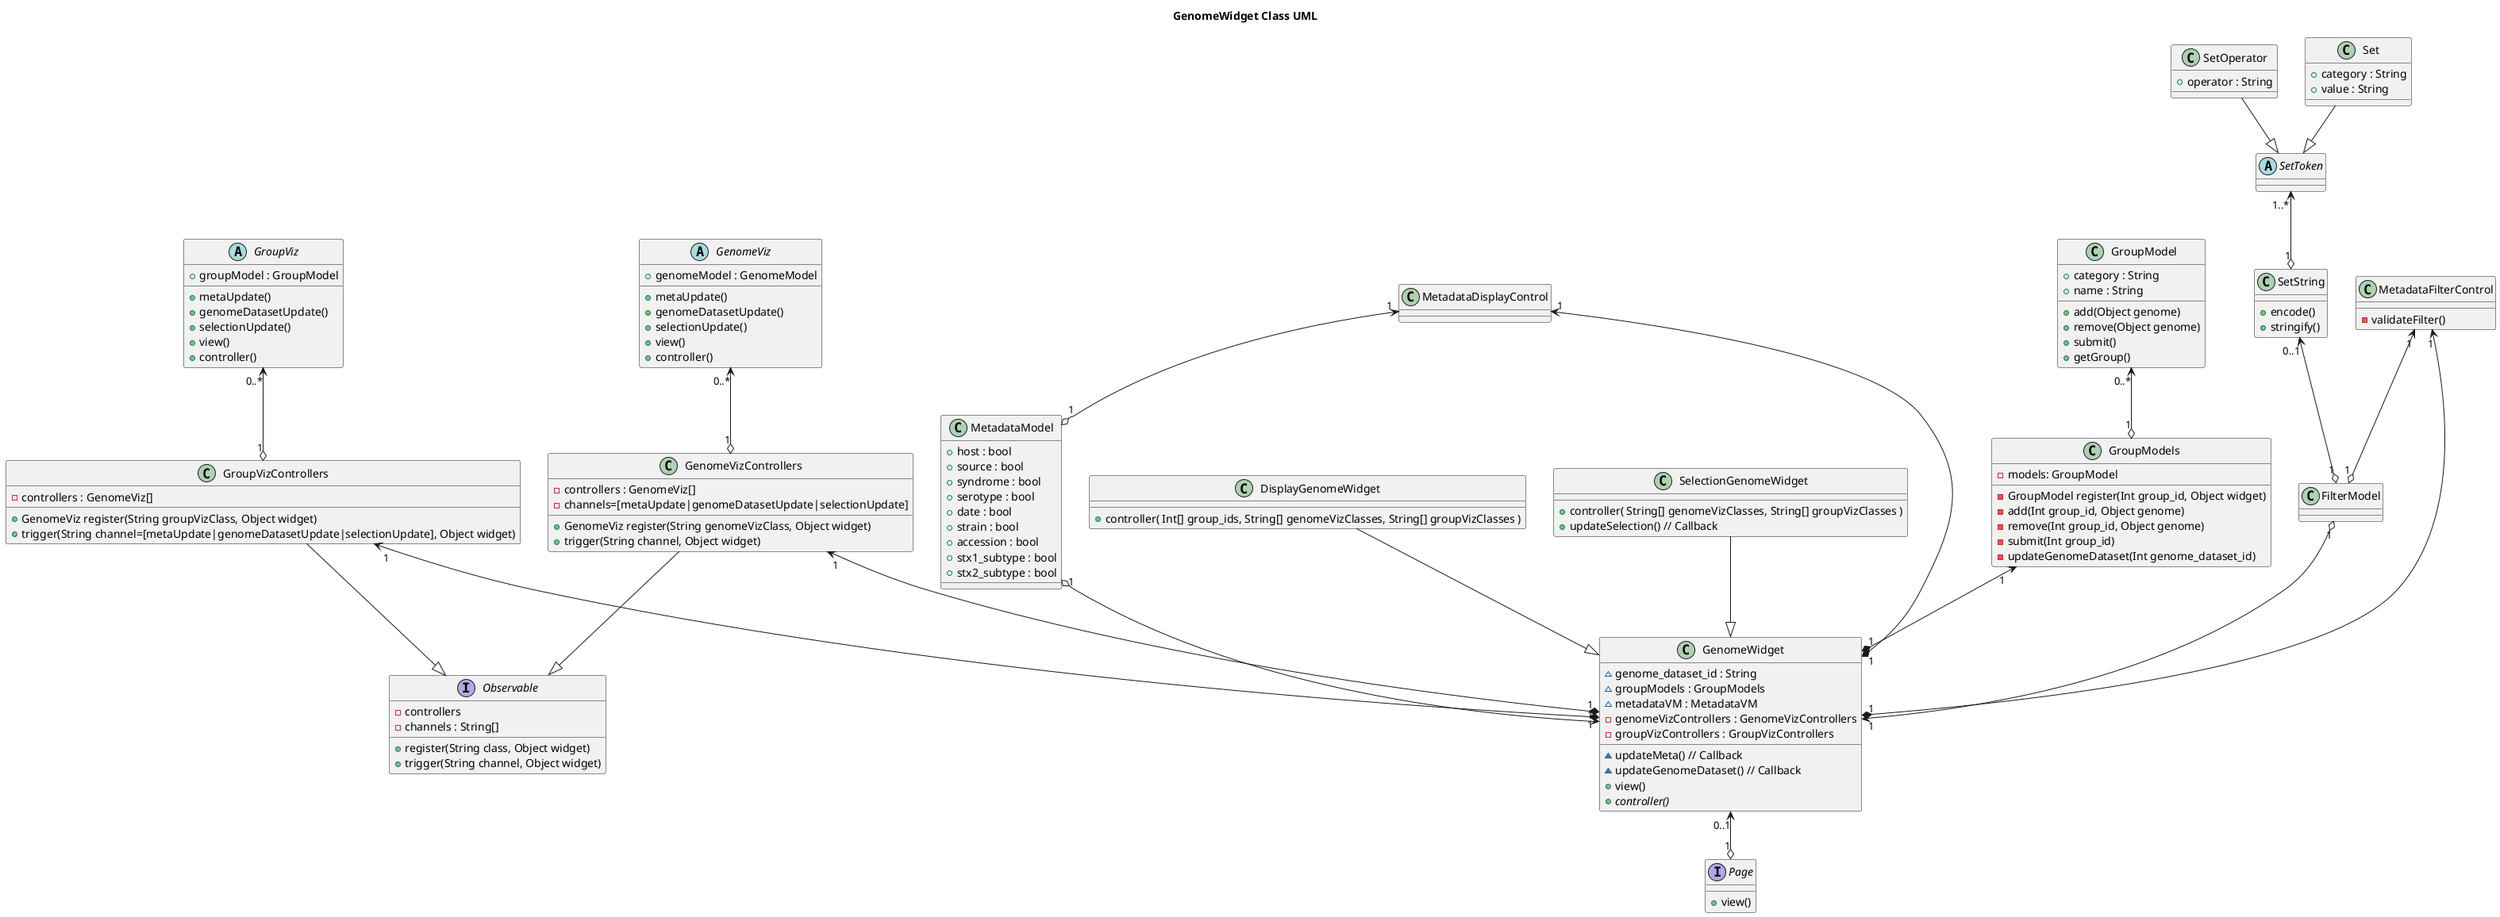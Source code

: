 @startuml

title GenomeWidget Class UML

interface Page {
	+ view()
}

class GenomeWidget {
	~ genome_dataset_id : String
	~ groupModels : GroupModels
	~ metadataVM : MetadataVM
	- genomeVizControllers : GenomeVizControllers
	- groupVizControllers : GroupVizControllers
	~ updateMeta() // Callback
	~ updateGenomeDataset() // Callback
	+ view()
	+ {abstract} controller()
}
GenomeWidget "0..1" <--o "1" Page

class DisplayGenomeWidget {
	+ controller( Int[] group_ids, String[] genomeVizClasses, String[] groupVizClasses )
}
DisplayGenomeWidget -|> GenomeWidget

class SelectionGenomeWidget {
	+ controller( String[] genomeVizClasses, String[] groupVizClasses )
	+ updateSelection() // Callback
}
SelectionGenomeWidget --|> GenomeWidget
DisplayGenomeWidget -[hidden]> SelectionGenomeWidget

interface Observable {
	- controllers
	- channels : String[]
	+ register(String class, Object widget)
	+ trigger(String channel, Object widget)
}

class GenomeVizControllers {
	- controllers : GenomeViz[]
	- channels=[metaUpdate|genomeDatasetUpdate|selectionUpdate]
	+ GenomeViz register(String genomeVizClass, Object widget)
	+ trigger(String channel, Object widget)
}
GenomeVizControllers --|> Observable
GenomeVizControllers "1" <--* "1" GenomeWidget

abstract GenomeViz {
	+ genomeModel : GenomeModel
	+ metaUpdate()
	+ genomeDatasetUpdate()
	+ selectionUpdate()
	+ view()
	+ controller()
}
GenomeViz "0..*" <--o "1" GenomeVizControllers


class GroupVizControllers {
	- controllers : GenomeViz[]
	+ GenomeViz register(String groupVizClass, Object widget)
	+ trigger(String channel=[metaUpdate|genomeDatasetUpdate|selectionUpdate], Object widget)
}
GroupVizControllers --|> Observable
GroupVizControllers "1" <--* "1" GenomeWidget

abstract GroupViz {
	+ groupModel : GroupModel
	+ metaUpdate()
	+ genomeDatasetUpdate()
	+ selectionUpdate()
	+ view()
	+ controller()
}
GroupViz "0..*" <--o "1" GroupVizControllers

class GroupModels {
	- models: GroupModel
	- GroupModel register(Int group_id, Object widget)
	- add(Int group_id, Object genome)
	- remove(Int group_id, Object genome)
	- submit(Int group_id)
	- updateGenomeDataset(Int genome_dataset_id)
}
GroupModels "1" <--* "1" GenomeWidget 

class GroupModel {
	+ category : String
	+ name : String
	+ add(Object genome)
	+ remove(Object genome)
	+ submit()
	+ getGroup()
}
GroupModel "0..*" <--o "1" GroupModels


class MetadataModel {
	+ host : bool
	+ source : bool
	+ syndrome : bool
	+ serotype : bool
	+ date : bool
	+ strain : bool
	+ accession : bool
	+ stx1_subtype : bool
	+ stx2_subtype : bool
}
MetadataModel "1" o--> "1" GenomeWidget

class FilterModel {
	
}
FilterModel "1" o--> "1" GenomeWidget

class SetString {
	+ encode()
	+ stringify()
}
SetString "0..1" <--o "1" FilterModel

abstract SetToken {

}
SetToken "1..*" <--o "1" SetString

class SetOperator {
	+ operator : String
}
SetOperator --|> SetToken

class Set {
	+ category : String
	+ value : String
}
Set --|> SetToken

MetadataDisplayControl "1" <--* "1" GenomeWidget
MetadataDisplayControl "1" <--o "1" MetadataModel

class MetadataFilterControl {
	- validateFilter()
}
MetadataFilterControl "1" <--* "1" GenomeWidget
MetadataFilterControl "1" <--o "1" FilterModel




@enduml